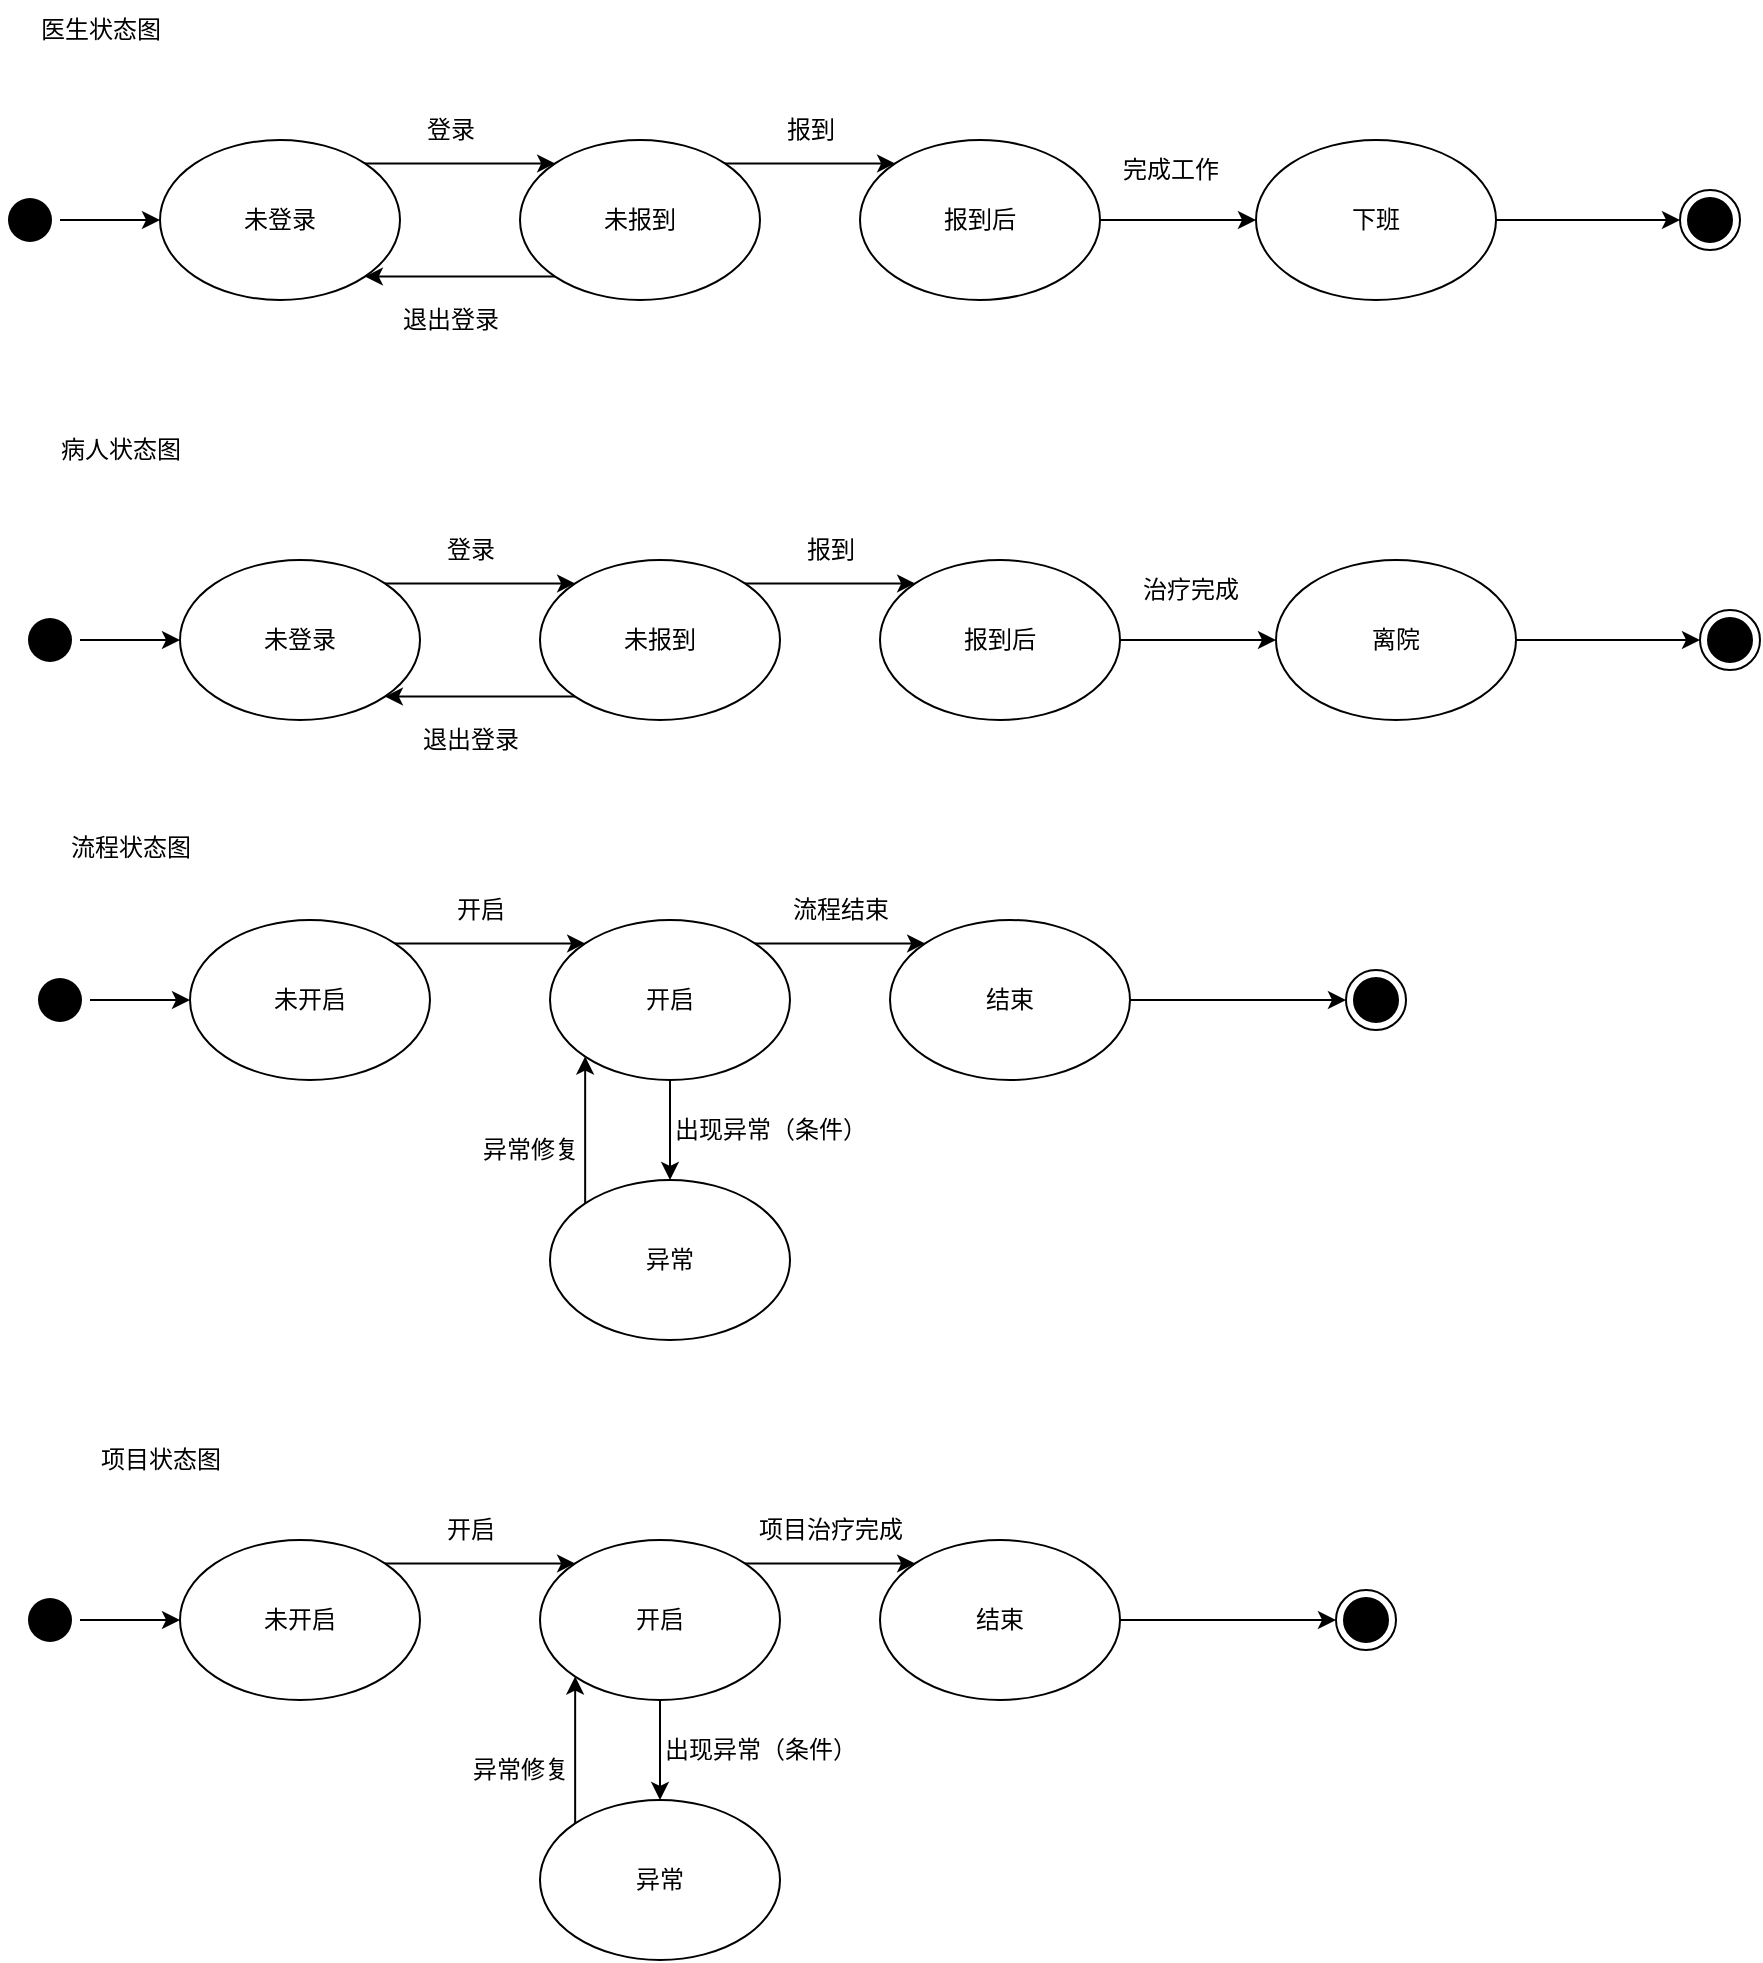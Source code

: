<mxfile>
    <diagram id="aQYvg5whOnB_Zs5CXsBW" name="第 1 页">
        <mxGraphModel dx="823" dy="610" grid="1" gridSize="10" guides="1" tooltips="1" connect="1" arrows="1" fold="1" page="1" pageScale="1" pageWidth="827" pageHeight="1169" background="#ffffff" math="0" shadow="0">
            <root>
                <mxCell id="0"/>
                <mxCell id="1" parent="0"/>
                <mxCell id="73" style="edgeStyle=none;html=1;exitX=0;exitY=1;exitDx=0;exitDy=0;entryX=1;entryY=1;entryDx=0;entryDy=0;" edge="1" parent="1" source="63" target="66">
                    <mxGeometry relative="1" as="geometry"/>
                </mxCell>
                <mxCell id="75" style="edgeStyle=none;html=1;exitX=1;exitY=0;exitDx=0;exitDy=0;entryX=0;entryY=0;entryDx=0;entryDy=0;" edge="1" parent="1" source="63" target="65">
                    <mxGeometry relative="1" as="geometry"/>
                </mxCell>
                <mxCell id="63" value="未报到" style="ellipse;whiteSpace=wrap;html=1;" vertex="1" parent="1">
                    <mxGeometry x="340" y="340" width="120" height="80" as="geometry"/>
                </mxCell>
                <mxCell id="64" value="医生状态图" style="text;html=1;align=center;verticalAlign=middle;resizable=0;points=[];autosize=1;strokeColor=none;fillColor=none;" vertex="1" parent="1">
                    <mxGeometry x="90" y="270" width="80" height="30" as="geometry"/>
                </mxCell>
                <mxCell id="80" style="edgeStyle=none;html=1;exitX=1;exitY=0.5;exitDx=0;exitDy=0;entryX=0;entryY=0.5;entryDx=0;entryDy=0;" edge="1" parent="1" source="65" target="82">
                    <mxGeometry relative="1" as="geometry">
                        <mxPoint x="710" y="380.0" as="targetPoint"/>
                    </mxGeometry>
                </mxCell>
                <mxCell id="65" value="报到后" style="ellipse;whiteSpace=wrap;html=1;" vertex="1" parent="1">
                    <mxGeometry x="510" y="340" width="120" height="80" as="geometry"/>
                </mxCell>
                <mxCell id="71" style="edgeStyle=none;html=1;exitX=1;exitY=0;exitDx=0;exitDy=0;entryX=0;entryY=0;entryDx=0;entryDy=0;" edge="1" parent="1" source="66" target="63">
                    <mxGeometry relative="1" as="geometry"/>
                </mxCell>
                <mxCell id="66" value="未登录" style="ellipse;whiteSpace=wrap;html=1;" vertex="1" parent="1">
                    <mxGeometry x="160" y="340" width="120" height="80" as="geometry"/>
                </mxCell>
                <mxCell id="70" style="edgeStyle=none;html=1;exitX=1;exitY=0.5;exitDx=0;exitDy=0;entryX=0;entryY=0.5;entryDx=0;entryDy=0;" edge="1" parent="1" source="68" target="66">
                    <mxGeometry relative="1" as="geometry"/>
                </mxCell>
                <mxCell id="68" value="" style="ellipse;html=1;shape=startState;fillColor=#000000;strokeColor=none;" vertex="1" parent="1">
                    <mxGeometry x="80" y="365" width="30" height="30" as="geometry"/>
                </mxCell>
                <mxCell id="72" value="登录" style="text;html=1;align=center;verticalAlign=middle;resizable=0;points=[];autosize=1;strokeColor=none;fillColor=none;" vertex="1" parent="1">
                    <mxGeometry x="280" y="320" width="50" height="30" as="geometry"/>
                </mxCell>
                <mxCell id="74" value="退出登录" style="text;html=1;align=center;verticalAlign=middle;resizable=0;points=[];autosize=1;strokeColor=none;fillColor=none;" vertex="1" parent="1">
                    <mxGeometry x="270" y="415" width="70" height="30" as="geometry"/>
                </mxCell>
                <mxCell id="76" value="报到" style="text;html=1;align=center;verticalAlign=middle;resizable=0;points=[];autosize=1;strokeColor=none;fillColor=none;" vertex="1" parent="1">
                    <mxGeometry x="460" y="320" width="50" height="30" as="geometry"/>
                </mxCell>
                <mxCell id="85" style="edgeStyle=none;html=1;exitX=1;exitY=0.5;exitDx=0;exitDy=0;entryX=0;entryY=0.5;entryDx=0;entryDy=0;" edge="1" parent="1" source="82" target="84">
                    <mxGeometry relative="1" as="geometry"/>
                </mxCell>
                <mxCell id="82" value="下班" style="ellipse;whiteSpace=wrap;html=1;" vertex="1" parent="1">
                    <mxGeometry x="708" y="340" width="120" height="80" as="geometry"/>
                </mxCell>
                <mxCell id="83" value="完成工作" style="text;html=1;align=center;verticalAlign=middle;resizable=0;points=[];autosize=1;strokeColor=none;fillColor=none;" vertex="1" parent="1">
                    <mxGeometry x="630" y="340" width="70" height="30" as="geometry"/>
                </mxCell>
                <mxCell id="84" value="" style="ellipse;html=1;shape=endState;fillColor=#000000;strokeColor=default;" vertex="1" parent="1">
                    <mxGeometry x="920" y="365" width="30" height="30" as="geometry"/>
                </mxCell>
                <mxCell id="86" style="edgeStyle=none;html=1;exitX=0;exitY=1;exitDx=0;exitDy=0;entryX=1;entryY=1;entryDx=0;entryDy=0;" edge="1" parent="1" source="88" target="93">
                    <mxGeometry relative="1" as="geometry"/>
                </mxCell>
                <mxCell id="87" style="edgeStyle=none;html=1;exitX=1;exitY=0;exitDx=0;exitDy=0;entryX=0;entryY=0;entryDx=0;entryDy=0;" edge="1" parent="1" source="88" target="91">
                    <mxGeometry relative="1" as="geometry"/>
                </mxCell>
                <mxCell id="88" value="未报到" style="ellipse;whiteSpace=wrap;html=1;" vertex="1" parent="1">
                    <mxGeometry x="350" y="550" width="120" height="80" as="geometry"/>
                </mxCell>
                <mxCell id="89" value="病人状态图" style="text;html=1;align=center;verticalAlign=middle;resizable=0;points=[];autosize=1;strokeColor=none;fillColor=none;" vertex="1" parent="1">
                    <mxGeometry x="100" y="480" width="80" height="30" as="geometry"/>
                </mxCell>
                <mxCell id="90" style="edgeStyle=none;html=1;exitX=1;exitY=0.5;exitDx=0;exitDy=0;entryX=0;entryY=0.5;entryDx=0;entryDy=0;" edge="1" parent="1" source="91" target="100">
                    <mxGeometry relative="1" as="geometry">
                        <mxPoint x="720" y="590.0" as="targetPoint"/>
                    </mxGeometry>
                </mxCell>
                <mxCell id="91" value="报到后" style="ellipse;whiteSpace=wrap;html=1;" vertex="1" parent="1">
                    <mxGeometry x="520" y="550" width="120" height="80" as="geometry"/>
                </mxCell>
                <mxCell id="92" style="edgeStyle=none;html=1;exitX=1;exitY=0;exitDx=0;exitDy=0;entryX=0;entryY=0;entryDx=0;entryDy=0;" edge="1" parent="1" source="93" target="88">
                    <mxGeometry relative="1" as="geometry"/>
                </mxCell>
                <mxCell id="93" value="未登录" style="ellipse;whiteSpace=wrap;html=1;" vertex="1" parent="1">
                    <mxGeometry x="170" y="550" width="120" height="80" as="geometry"/>
                </mxCell>
                <mxCell id="94" style="edgeStyle=none;html=1;exitX=1;exitY=0.5;exitDx=0;exitDy=0;entryX=0;entryY=0.5;entryDx=0;entryDy=0;" edge="1" parent="1" source="95" target="93">
                    <mxGeometry relative="1" as="geometry"/>
                </mxCell>
                <mxCell id="95" value="" style="ellipse;html=1;shape=startState;fillColor=#000000;strokeColor=none;" vertex="1" parent="1">
                    <mxGeometry x="90" y="575" width="30" height="30" as="geometry"/>
                </mxCell>
                <mxCell id="96" value="登录" style="text;html=1;align=center;verticalAlign=middle;resizable=0;points=[];autosize=1;strokeColor=none;fillColor=none;" vertex="1" parent="1">
                    <mxGeometry x="290" y="530" width="50" height="30" as="geometry"/>
                </mxCell>
                <mxCell id="97" value="退出登录" style="text;html=1;align=center;verticalAlign=middle;resizable=0;points=[];autosize=1;strokeColor=none;fillColor=none;" vertex="1" parent="1">
                    <mxGeometry x="280" y="625" width="70" height="30" as="geometry"/>
                </mxCell>
                <mxCell id="98" value="报到" style="text;html=1;align=center;verticalAlign=middle;resizable=0;points=[];autosize=1;strokeColor=none;fillColor=none;" vertex="1" parent="1">
                    <mxGeometry x="470" y="530" width="50" height="30" as="geometry"/>
                </mxCell>
                <mxCell id="99" style="edgeStyle=none;html=1;exitX=1;exitY=0.5;exitDx=0;exitDy=0;entryX=0;entryY=0.5;entryDx=0;entryDy=0;" edge="1" parent="1" source="100" target="102">
                    <mxGeometry relative="1" as="geometry"/>
                </mxCell>
                <mxCell id="100" value="离院" style="ellipse;whiteSpace=wrap;html=1;" vertex="1" parent="1">
                    <mxGeometry x="718" y="550" width="120" height="80" as="geometry"/>
                </mxCell>
                <mxCell id="101" value="治疗完成" style="text;html=1;align=center;verticalAlign=middle;resizable=0;points=[];autosize=1;strokeColor=none;fillColor=none;" vertex="1" parent="1">
                    <mxGeometry x="640" y="550" width="70" height="30" as="geometry"/>
                </mxCell>
                <mxCell id="102" value="" style="ellipse;html=1;shape=endState;fillColor=#000000;strokeColor=default;" vertex="1" parent="1">
                    <mxGeometry x="930" y="575" width="30" height="30" as="geometry"/>
                </mxCell>
                <mxCell id="104" style="edgeStyle=none;html=1;exitX=1;exitY=0;exitDx=0;exitDy=0;entryX=0;entryY=0;entryDx=0;entryDy=0;" edge="1" parent="1" source="105" target="108">
                    <mxGeometry relative="1" as="geometry"/>
                </mxCell>
                <mxCell id="121" style="edgeStyle=none;html=1;exitX=0.5;exitY=1;exitDx=0;exitDy=0;entryX=0.5;entryY=0;entryDx=0;entryDy=0;" edge="1" parent="1" source="105" target="120">
                    <mxGeometry relative="1" as="geometry"/>
                </mxCell>
                <mxCell id="105" value="开启" style="ellipse;whiteSpace=wrap;html=1;" vertex="1" parent="1">
                    <mxGeometry x="355" y="730" width="120" height="80" as="geometry"/>
                </mxCell>
                <mxCell id="106" value="流程状态图" style="text;html=1;align=center;verticalAlign=middle;resizable=0;points=[];autosize=1;strokeColor=none;fillColor=none;" vertex="1" parent="1">
                    <mxGeometry x="105" y="679" width="80" height="30" as="geometry"/>
                </mxCell>
                <mxCell id="107" style="edgeStyle=none;html=1;exitX=1;exitY=0.5;exitDx=0;exitDy=0;entryX=0;entryY=0.5;entryDx=0;entryDy=0;" edge="1" parent="1" source="108" target="119">
                    <mxGeometry relative="1" as="geometry">
                        <mxPoint x="723.0" y="770" as="targetPoint"/>
                    </mxGeometry>
                </mxCell>
                <mxCell id="108" value="结束" style="ellipse;whiteSpace=wrap;html=1;" vertex="1" parent="1">
                    <mxGeometry x="525" y="730" width="120" height="80" as="geometry"/>
                </mxCell>
                <mxCell id="109" style="edgeStyle=none;html=1;exitX=1;exitY=0;exitDx=0;exitDy=0;entryX=0;entryY=0;entryDx=0;entryDy=0;" edge="1" parent="1" source="110" target="105">
                    <mxGeometry relative="1" as="geometry"/>
                </mxCell>
                <mxCell id="110" value="未开启" style="ellipse;whiteSpace=wrap;html=1;" vertex="1" parent="1">
                    <mxGeometry x="175" y="730" width="120" height="80" as="geometry"/>
                </mxCell>
                <mxCell id="111" style="edgeStyle=none;html=1;exitX=1;exitY=0.5;exitDx=0;exitDy=0;entryX=0;entryY=0.5;entryDx=0;entryDy=0;" edge="1" parent="1" source="112" target="110">
                    <mxGeometry relative="1" as="geometry"/>
                </mxCell>
                <mxCell id="112" value="" style="ellipse;html=1;shape=startState;fillColor=#000000;strokeColor=none;" vertex="1" parent="1">
                    <mxGeometry x="95" y="755" width="30" height="30" as="geometry"/>
                </mxCell>
                <mxCell id="113" value="开启" style="text;html=1;align=center;verticalAlign=middle;resizable=0;points=[];autosize=1;strokeColor=none;fillColor=none;" vertex="1" parent="1">
                    <mxGeometry x="295" y="710" width="50" height="30" as="geometry"/>
                </mxCell>
                <mxCell id="115" value="流程结束" style="text;html=1;align=center;verticalAlign=middle;resizable=0;points=[];autosize=1;strokeColor=none;fillColor=none;" vertex="1" parent="1">
                    <mxGeometry x="465" y="710" width="70" height="30" as="geometry"/>
                </mxCell>
                <mxCell id="119" value="" style="ellipse;html=1;shape=endState;fillColor=#000000;strokeColor=default;" vertex="1" parent="1">
                    <mxGeometry x="753" y="755" width="30" height="30" as="geometry"/>
                </mxCell>
                <mxCell id="124" style="edgeStyle=none;html=1;exitX=0;exitY=0;exitDx=0;exitDy=0;entryX=0;entryY=1;entryDx=0;entryDy=0;" edge="1" parent="1" source="120" target="105">
                    <mxGeometry relative="1" as="geometry"/>
                </mxCell>
                <mxCell id="120" value="异常" style="ellipse;whiteSpace=wrap;html=1;" vertex="1" parent="1">
                    <mxGeometry x="355" y="860" width="120" height="80" as="geometry"/>
                </mxCell>
                <mxCell id="122" value="出现异常（条件）" style="text;html=1;align=center;verticalAlign=middle;resizable=0;points=[];autosize=1;strokeColor=none;fillColor=none;" vertex="1" parent="1">
                    <mxGeometry x="405" y="820" width="120" height="30" as="geometry"/>
                </mxCell>
                <mxCell id="125" value="异常修复" style="text;html=1;align=center;verticalAlign=middle;resizable=0;points=[];autosize=1;strokeColor=none;fillColor=none;" vertex="1" parent="1">
                    <mxGeometry x="310" y="830" width="70" height="30" as="geometry"/>
                </mxCell>
                <mxCell id="126" style="edgeStyle=none;html=1;exitX=1;exitY=0;exitDx=0;exitDy=0;entryX=0;entryY=0;entryDx=0;entryDy=0;" edge="1" parent="1" source="128" target="130">
                    <mxGeometry relative="1" as="geometry"/>
                </mxCell>
                <mxCell id="127" style="edgeStyle=none;html=1;exitX=0.5;exitY=1;exitDx=0;exitDy=0;entryX=0.5;entryY=0;entryDx=0;entryDy=0;" edge="1" parent="1" source="128" target="139">
                    <mxGeometry relative="1" as="geometry"/>
                </mxCell>
                <mxCell id="128" value="开启" style="ellipse;whiteSpace=wrap;html=1;" vertex="1" parent="1">
                    <mxGeometry x="350" y="1040" width="120" height="80" as="geometry"/>
                </mxCell>
                <mxCell id="129" style="edgeStyle=none;html=1;exitX=1;exitY=0.5;exitDx=0;exitDy=0;entryX=0;entryY=0.5;entryDx=0;entryDy=0;" edge="1" parent="1" source="130" target="137">
                    <mxGeometry relative="1" as="geometry">
                        <mxPoint x="718.0" y="1080" as="targetPoint"/>
                    </mxGeometry>
                </mxCell>
                <mxCell id="130" value="结束" style="ellipse;whiteSpace=wrap;html=1;" vertex="1" parent="1">
                    <mxGeometry x="520" y="1040" width="120" height="80" as="geometry"/>
                </mxCell>
                <mxCell id="131" style="edgeStyle=none;html=1;exitX=1;exitY=0;exitDx=0;exitDy=0;entryX=0;entryY=0;entryDx=0;entryDy=0;" edge="1" parent="1" source="132" target="128">
                    <mxGeometry relative="1" as="geometry"/>
                </mxCell>
                <mxCell id="132" value="未开启" style="ellipse;whiteSpace=wrap;html=1;" vertex="1" parent="1">
                    <mxGeometry x="170" y="1040" width="120" height="80" as="geometry"/>
                </mxCell>
                <mxCell id="133" style="edgeStyle=none;html=1;exitX=1;exitY=0.5;exitDx=0;exitDy=0;entryX=0;entryY=0.5;entryDx=0;entryDy=0;" edge="1" parent="1" source="134" target="132">
                    <mxGeometry relative="1" as="geometry"/>
                </mxCell>
                <mxCell id="134" value="" style="ellipse;html=1;shape=startState;fillColor=#000000;strokeColor=none;" vertex="1" parent="1">
                    <mxGeometry x="90" y="1065" width="30" height="30" as="geometry"/>
                </mxCell>
                <mxCell id="135" value="开启" style="text;html=1;align=center;verticalAlign=middle;resizable=0;points=[];autosize=1;strokeColor=none;fillColor=none;" vertex="1" parent="1">
                    <mxGeometry x="290" y="1020" width="50" height="30" as="geometry"/>
                </mxCell>
                <mxCell id="136" value="项目治疗完成" style="text;html=1;align=center;verticalAlign=middle;resizable=0;points=[];autosize=1;strokeColor=none;fillColor=none;" vertex="1" parent="1">
                    <mxGeometry x="445" y="1020" width="100" height="30" as="geometry"/>
                </mxCell>
                <mxCell id="137" value="" style="ellipse;html=1;shape=endState;fillColor=#000000;strokeColor=default;" vertex="1" parent="1">
                    <mxGeometry x="748" y="1065" width="30" height="30" as="geometry"/>
                </mxCell>
                <mxCell id="138" style="edgeStyle=none;html=1;exitX=0;exitY=0;exitDx=0;exitDy=0;entryX=0;entryY=1;entryDx=0;entryDy=0;" edge="1" parent="1" source="139" target="128">
                    <mxGeometry relative="1" as="geometry"/>
                </mxCell>
                <mxCell id="139" value="异常" style="ellipse;whiteSpace=wrap;html=1;" vertex="1" parent="1">
                    <mxGeometry x="350" y="1170" width="120" height="80" as="geometry"/>
                </mxCell>
                <mxCell id="140" value="出现异常（条件）" style="text;html=1;align=center;verticalAlign=middle;resizable=0;points=[];autosize=1;strokeColor=none;fillColor=none;" vertex="1" parent="1">
                    <mxGeometry x="400" y="1130" width="120" height="30" as="geometry"/>
                </mxCell>
                <mxCell id="141" value="异常修复" style="text;html=1;align=center;verticalAlign=middle;resizable=0;points=[];autosize=1;strokeColor=none;fillColor=none;" vertex="1" parent="1">
                    <mxGeometry x="305" y="1140" width="70" height="30" as="geometry"/>
                </mxCell>
                <mxCell id="142" value="项目状态图" style="text;html=1;align=center;verticalAlign=middle;resizable=0;points=[];autosize=1;strokeColor=none;fillColor=none;" vertex="1" parent="1">
                    <mxGeometry x="120" y="985" width="80" height="30" as="geometry"/>
                </mxCell>
            </root>
        </mxGraphModel>
    </diagram>
</mxfile>